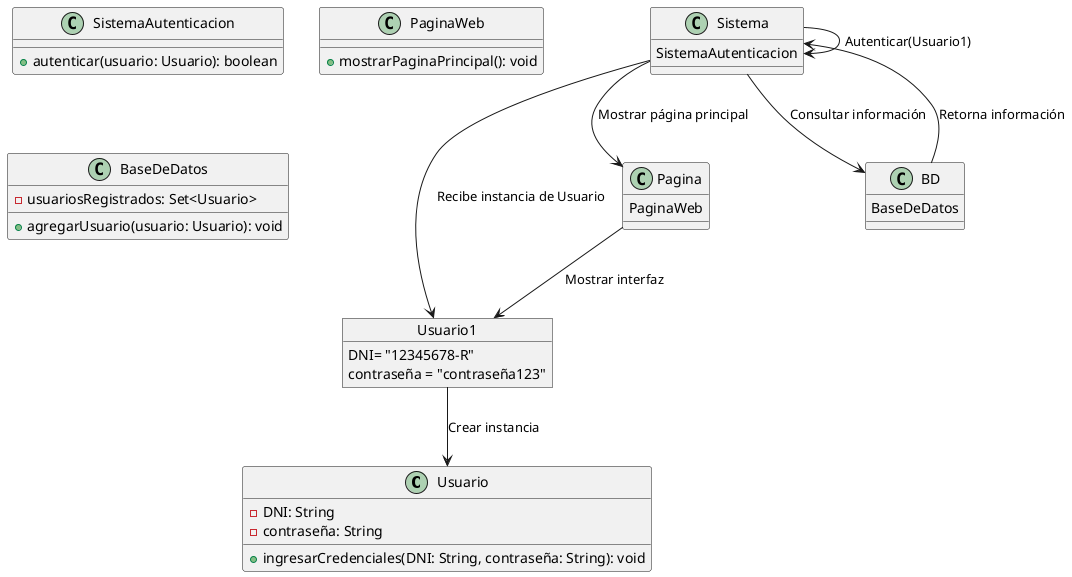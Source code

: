 @startuml
class Usuario {
  - DNI: String
  - contraseña: String
  + ingresarCredenciales(DNI: String, contraseña: String): void
}

class SistemaAutenticacion {
  + autenticar(usuario: Usuario): boolean
}

class PaginaWeb {
  + mostrarPaginaPrincipal(): void
}

class BaseDeDatos {
  - usuariosRegistrados: Set<Usuario>
  + agregarUsuario(usuario: Usuario): void
}

object Usuario1 {
  DNI= "12345678-R"
  contraseña = "contraseña123"
}

Sistema : SistemaAutenticacion
Pagina : PaginaWeb
BD : BaseDeDatos

Usuario1 --> Usuario : Crear instancia
Sistema --> Usuario1 : Recibe instancia de Usuario
Sistema --> Sistema : Autenticar(Usuario1)
Sistema --> BD : Consultar información
BD --> Sistema : Retorna información
Sistema --> Pagina : Mostrar página principal
Pagina --> Usuario1 : Mostrar interfaz

@enduml
